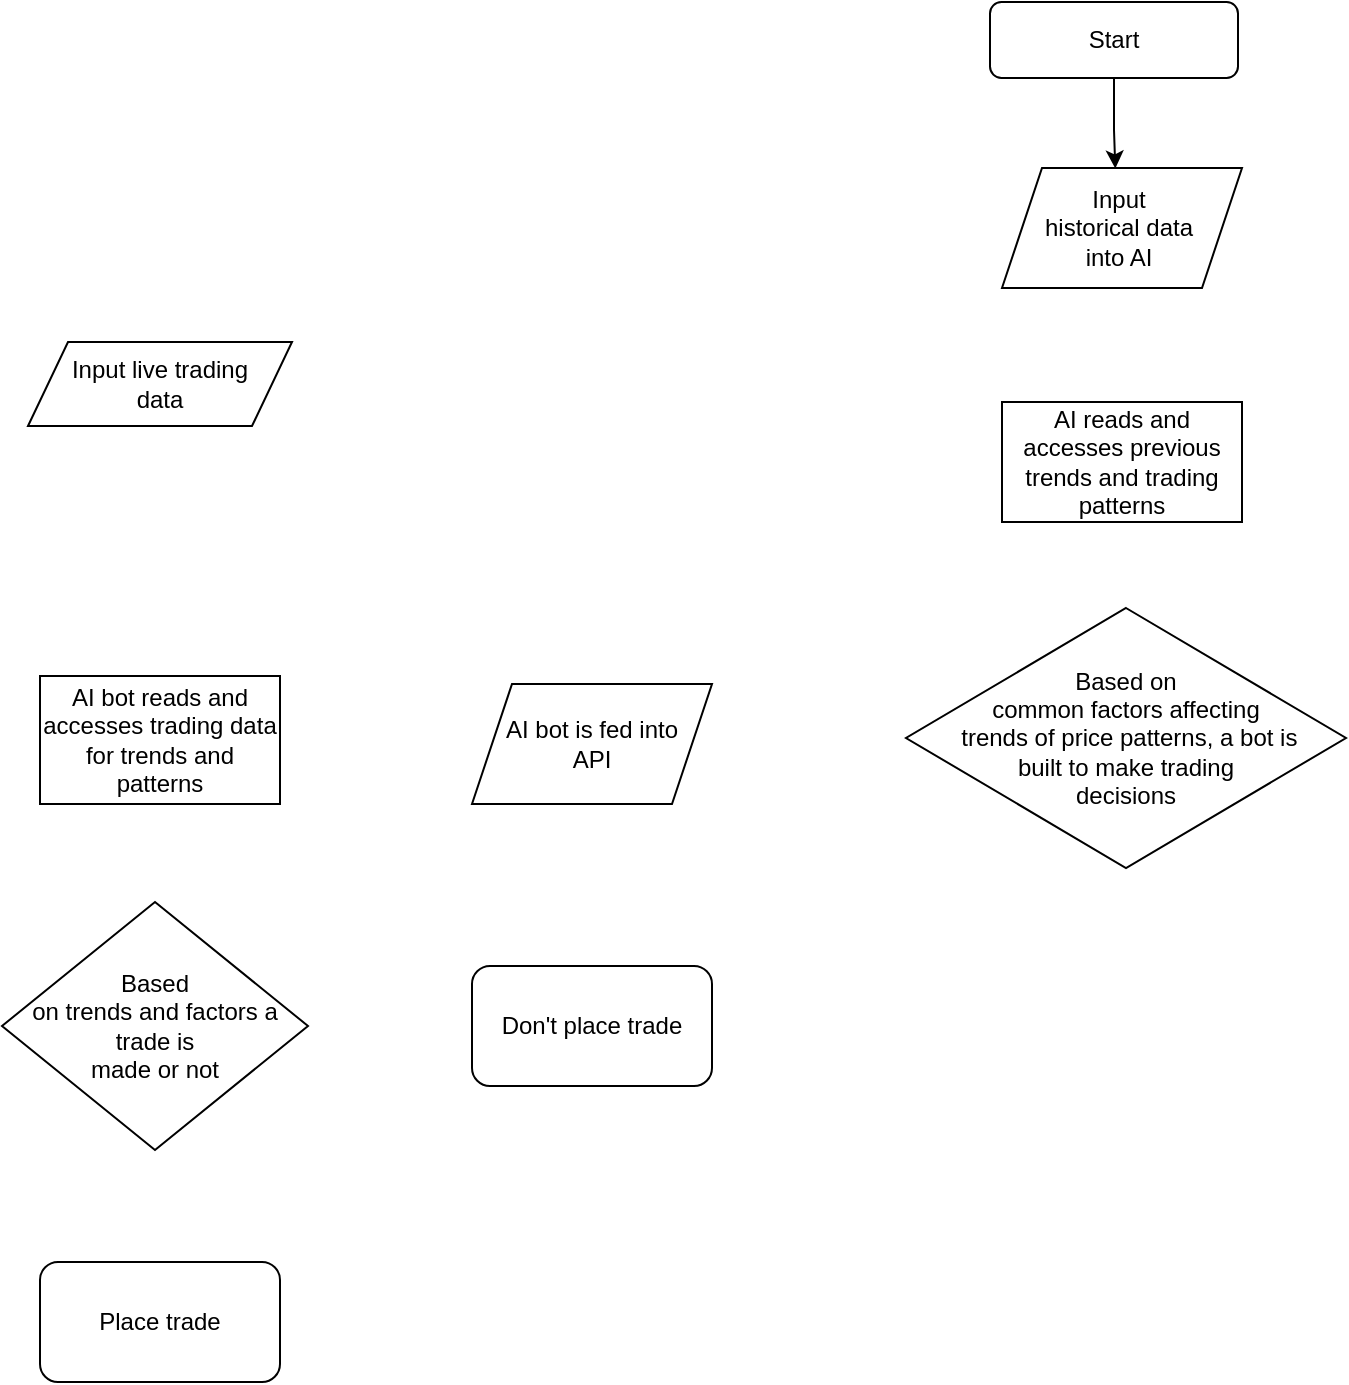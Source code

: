 <mxfile version="17.4.6" type="github"><diagram id="qh7loSCd7u4UXy6ttTwe" name="Page-1"><mxGraphModel dx="1449" dy="1825" grid="0" gridSize="10" guides="1" tooltips="1" connect="1" arrows="1" fold="1" page="0" pageScale="1" pageWidth="827" pageHeight="1169" background="#ffffff" math="0" shadow="0"><root><mxCell id="0"/><mxCell id="1" parent="0"/><mxCell id="XUEvAklmKHp6juRLJ8Wx-18" style="edgeStyle=orthogonalEdgeStyle;rounded=0;orthogonalLoop=1;jettySize=auto;html=1;exitX=0.5;exitY=1;exitDx=0;exitDy=0;entryX=0.484;entryY=-0.147;entryDx=0;entryDy=0;entryPerimeter=0;" edge="1" parent="1" source="XUEvAklmKHp6juRLJ8Wx-1" target="XUEvAklmKHp6juRLJ8Wx-9"><mxGeometry relative="1" as="geometry"/></mxCell><mxCell id="XUEvAklmKHp6juRLJ8Wx-1" value="Start" style="rounded=1;whiteSpace=wrap;html=1;" vertex="1" parent="1"><mxGeometry x="663" y="-1020" width="124" height="38" as="geometry"/></mxCell><mxCell id="XUEvAklmKHp6juRLJ8Wx-3" value="Input live trading&lt;br&gt;data" style="shape=parallelogram;perimeter=parallelogramPerimeter;whiteSpace=wrap;html=1;fixedSize=1;" vertex="1" parent="1"><mxGeometry x="182" y="-850" width="132" height="42" as="geometry"/></mxCell><mxCell id="XUEvAklmKHp6juRLJ8Wx-4" value="Based on &lt;br&gt;common&amp;nbsp;factors affecting&lt;br&gt;&amp;nbsp;trends of price patterns, a bot is &lt;br&gt;built to make trading&lt;br&gt;decisions" style="rhombus;whiteSpace=wrap;html=1;" vertex="1" parent="1"><mxGeometry x="621" y="-717" width="220" height="130" as="geometry"/></mxCell><mxCell id="XUEvAklmKHp6juRLJ8Wx-8" value="" style="shape=parallelogram;perimeter=parallelogramPerimeter;whiteSpace=wrap;html=1;fixedSize=1;" vertex="1" parent="1"><mxGeometry x="669" y="-937" width="120" height="60" as="geometry"/></mxCell><mxCell id="XUEvAklmKHp6juRLJ8Wx-9" value="Input &lt;br&gt;historical data&lt;br&gt;into AI" style="text;html=1;resizable=0;autosize=1;align=center;verticalAlign=middle;points=[];fillColor=none;strokeColor=none;rounded=0;" vertex="1" parent="1"><mxGeometry x="685" y="-930" width="84" height="46" as="geometry"/></mxCell><mxCell id="XUEvAklmKHp6juRLJ8Wx-10" value="AI reads and accesses previous trends and trading patterns" style="rounded=0;whiteSpace=wrap;html=1;" vertex="1" parent="1"><mxGeometry x="669" y="-820" width="120" height="60" as="geometry"/></mxCell><mxCell id="XUEvAklmKHp6juRLJ8Wx-11" value="AI bot reads and accesses trading data for trends and patterns" style="rounded=0;whiteSpace=wrap;html=1;" vertex="1" parent="1"><mxGeometry x="188" y="-683" width="120" height="64" as="geometry"/></mxCell><mxCell id="XUEvAklmKHp6juRLJ8Wx-12" value="AI bot is fed into&lt;br&gt;API" style="shape=parallelogram;perimeter=parallelogramPerimeter;whiteSpace=wrap;html=1;fixedSize=1;" vertex="1" parent="1"><mxGeometry x="404" y="-679" width="120" height="60" as="geometry"/></mxCell><mxCell id="XUEvAklmKHp6juRLJ8Wx-13" value="Based &lt;br&gt;on trends and factors a trade is &lt;br&gt;made or not" style="rhombus;whiteSpace=wrap;html=1;" vertex="1" parent="1"><mxGeometry x="169" y="-570" width="153" height="124" as="geometry"/></mxCell><mxCell id="XUEvAklmKHp6juRLJ8Wx-14" value="Place trade" style="rounded=1;whiteSpace=wrap;html=1;" vertex="1" parent="1"><mxGeometry x="188" y="-390" width="120" height="60" as="geometry"/></mxCell><mxCell id="XUEvAklmKHp6juRLJ8Wx-15" value="Don't place trade" style="rounded=1;whiteSpace=wrap;html=1;" vertex="1" parent="1"><mxGeometry x="404" y="-538" width="120" height="60" as="geometry"/></mxCell></root></mxGraphModel></diagram></mxfile>